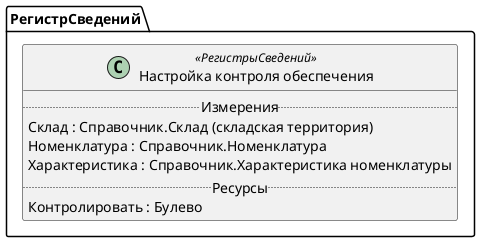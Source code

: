 ﻿@startuml НастройкаКонтроляОбеспечения
'!include templates.wsd
'..\include templates.wsd
class РегистрСведений.НастройкаКонтроляОбеспечения as "Настройка контроля обеспечения" <<РегистрыСведений>>
{
..Измерения..
Склад : Справочник.Склад (складская территория)
Номенклатура : Справочник.Номенклатура
Характеристика : Справочник.Характеристика номенклатуры
..Ресурсы..
Контролировать : Булево
}
@enduml
